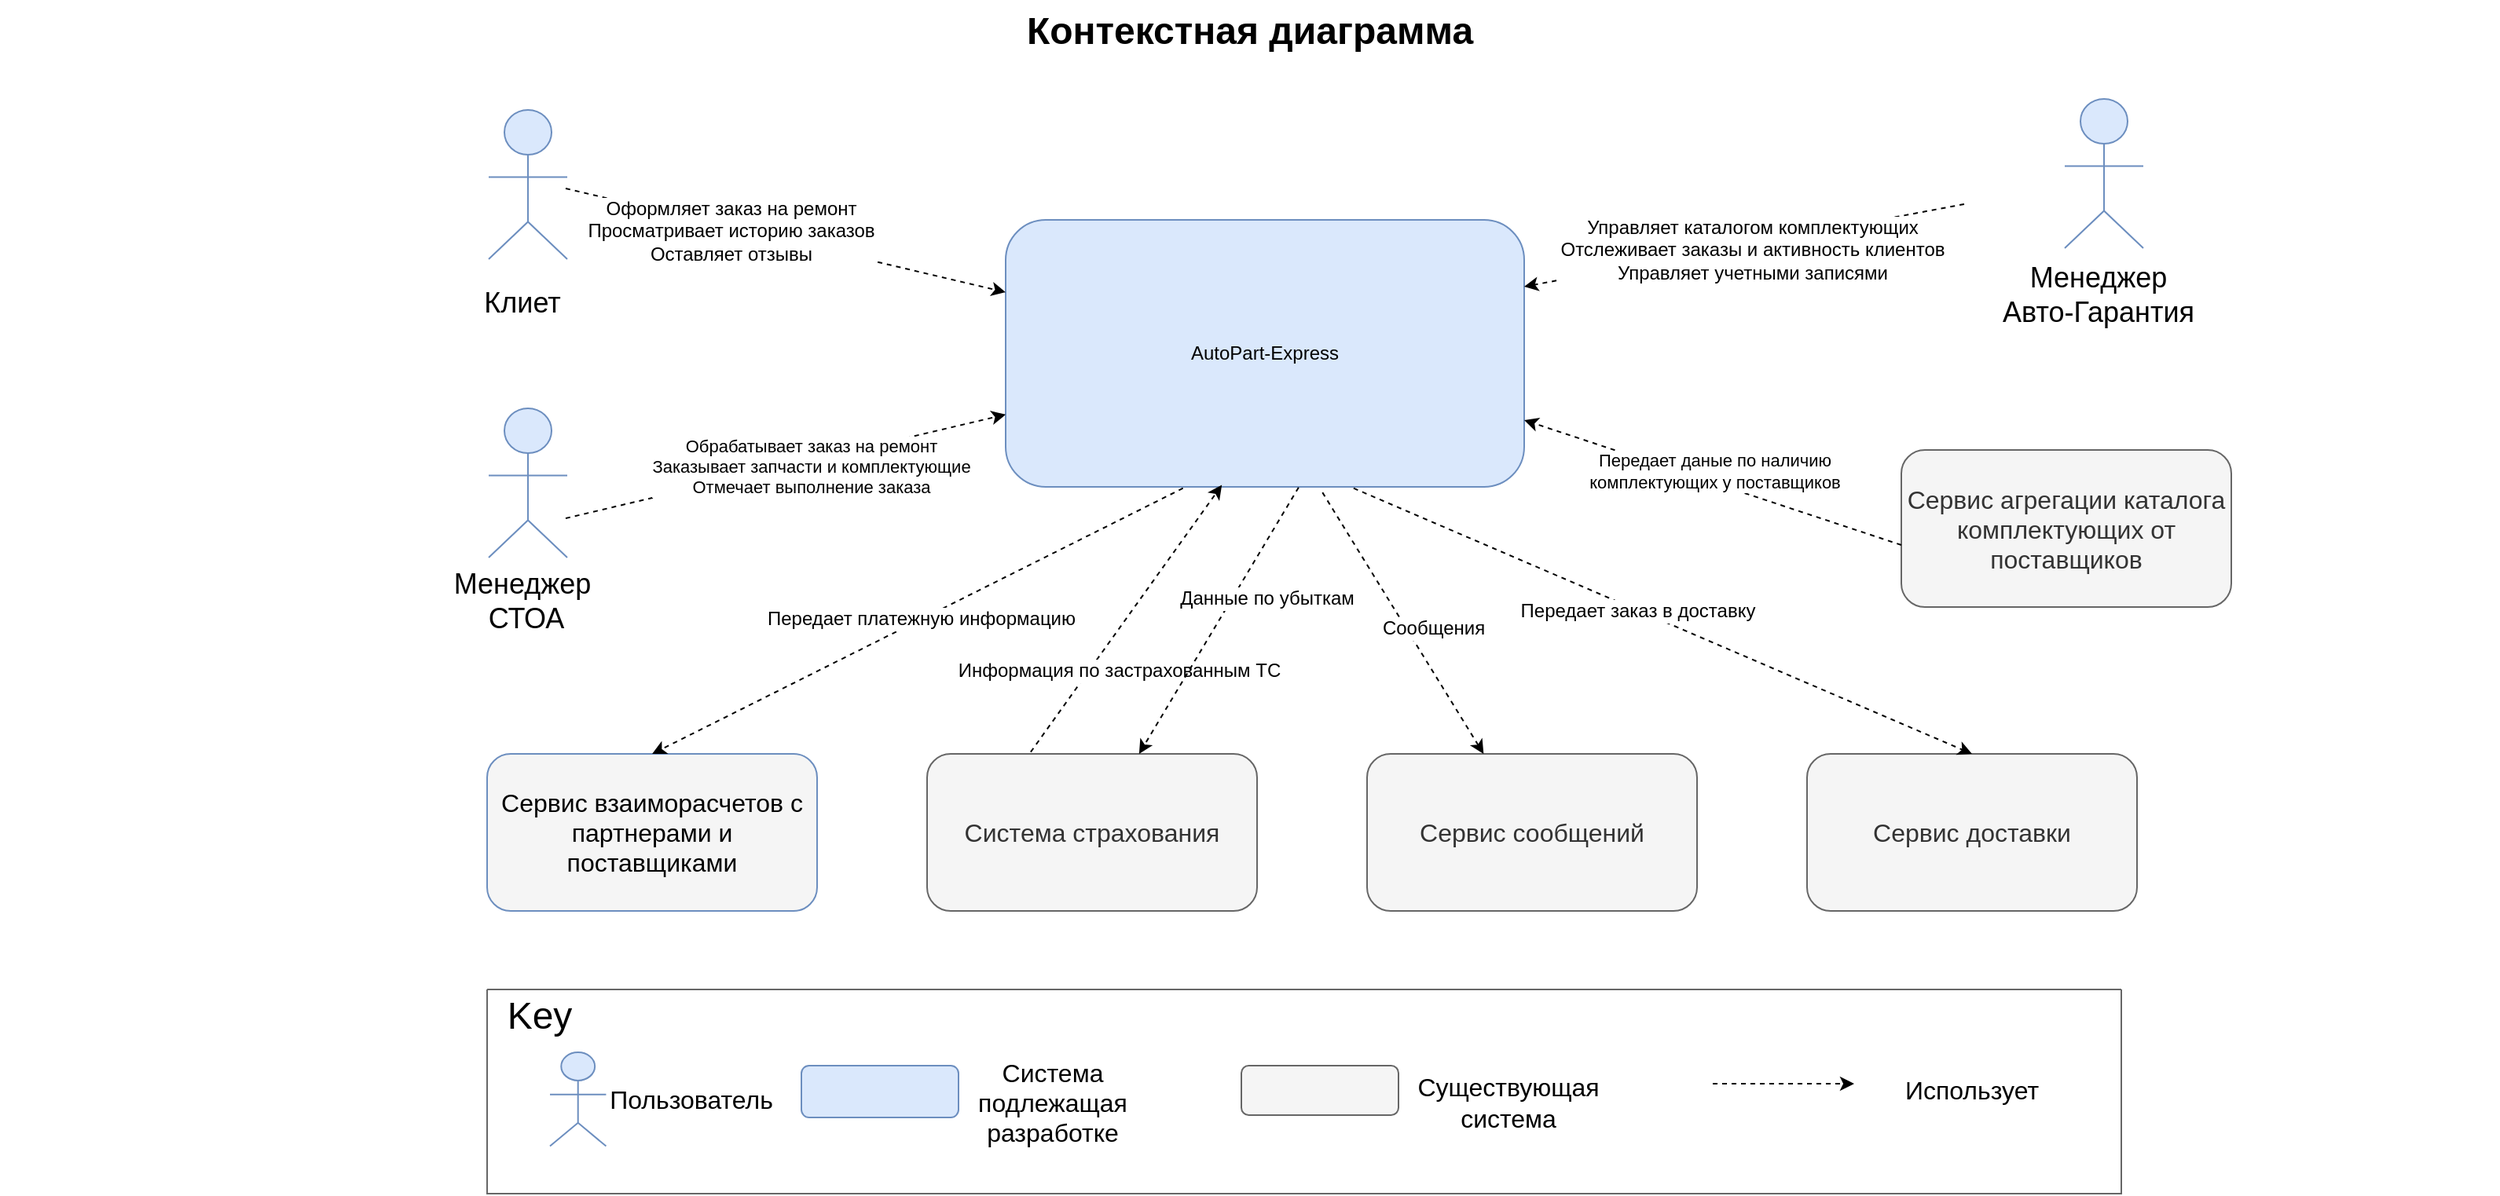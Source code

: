 <mxfile version="22.1.0" type="device">
  <diagram id="6I0OCvxSQrVGMHxT2VVA" name="Page-1">
    <mxGraphModel dx="1562" dy="830" grid="1" gridSize="10" guides="1" tooltips="1" connect="1" arrows="1" fold="1" page="1" pageScale="1" pageWidth="850" pageHeight="1100" math="0" shadow="0">
      <root>
        <mxCell id="0" />
        <mxCell id="1" parent="0" />
        <mxCell id="dKdSaXE48SgPbhcamS2K-63" value="Контекстная диаграмма" style="text;strokeColor=none;fillColor=none;html=1;fontSize=24;fontStyle=1;verticalAlign=middle;align=center;" parent="1" vertex="1">
          <mxGeometry x="50" y="70" width="1590" height="40" as="geometry" />
        </mxCell>
        <mxCell id="9IXI6Jq3zBvFGFt_1Ec7-7" value="" style="group" parent="1" vertex="1" connectable="0">
          <mxGeometry x="1310" y="135" width="150" height="153" as="geometry" />
        </mxCell>
        <mxCell id="9IXI6Jq3zBvFGFt_1Ec7-1" value="" style="html=1;whiteSpace=wrap;fillColor=#dae8fc;shape=mxgraph.archimate3.actor;fontSize=14;strokeColor=#6c8ebf;" parent="9IXI6Jq3zBvFGFt_1Ec7-7" vertex="1">
          <mxGeometry x="54" y="-2" width="50" height="95" as="geometry" />
        </mxCell>
        <mxCell id="9IXI6Jq3zBvFGFt_1Ec7-2" value="&lt;span style=&quot;font-size: 18px;&quot;&gt;Менеджер&lt;br&gt;Авто-Гарантия&lt;/span&gt;" style="text;html=1;align=center;verticalAlign=middle;resizable=0;points=[];autosize=1;strokeColor=none;fillColor=none;container=0;" parent="9IXI6Jq3zBvFGFt_1Ec7-7" vertex="1">
          <mxGeometry y="93" width="150" height="60" as="geometry" />
        </mxCell>
        <mxCell id="9IXI6Jq3zBvFGFt_1Ec7-8" value="" style="group" parent="1" vertex="1" connectable="0">
          <mxGeometry x="347" y="330" width="105" height="153" as="geometry" />
        </mxCell>
        <mxCell id="9IXI6Jq3zBvFGFt_1Ec7-9" value="" style="html=1;whiteSpace=wrap;fillColor=#dae8fc;shape=mxgraph.archimate3.actor;fontSize=14;strokeColor=#6c8ebf;" parent="9IXI6Jq3zBvFGFt_1Ec7-8" vertex="1">
          <mxGeometry x="14" width="50" height="95" as="geometry" />
        </mxCell>
        <mxCell id="9IXI6Jq3zBvFGFt_1Ec7-10" value="&lt;span style=&quot;font-size: 18px;&quot;&gt;Менеджер&lt;br&gt;&amp;nbsp;СТОА&lt;/span&gt;" style="text;html=1;align=center;verticalAlign=middle;resizable=0;points=[];autosize=1;strokeColor=none;fillColor=none;" parent="9IXI6Jq3zBvFGFt_1Ec7-8" vertex="1">
          <mxGeometry x="-20" y="93" width="110" height="60" as="geometry" />
        </mxCell>
        <mxCell id="9IXI6Jq3zBvFGFt_1Ec7-11" value="" style="group" parent="1" vertex="1" connectable="0">
          <mxGeometry x="347" y="140" width="70" height="143" as="geometry" />
        </mxCell>
        <mxCell id="9IXI6Jq3zBvFGFt_1Ec7-12" value="" style="html=1;whiteSpace=wrap;fillColor=#dae8fc;shape=mxgraph.archimate3.actor;fontSize=14;strokeColor=#6c8ebf;" parent="9IXI6Jq3zBvFGFt_1Ec7-11" vertex="1">
          <mxGeometry x="14" width="50" height="95" as="geometry" />
        </mxCell>
        <mxCell id="9IXI6Jq3zBvFGFt_1Ec7-13" value="&lt;font style=&quot;font-size: 18px;&quot;&gt;Клиет&lt;/font&gt;" style="text;html=1;align=center;verticalAlign=middle;resizable=0;points=[];autosize=1;strokeColor=none;fillColor=none;" parent="9IXI6Jq3zBvFGFt_1Ec7-11" vertex="1">
          <mxGeometry y="103" width="70" height="40" as="geometry" />
        </mxCell>
        <mxCell id="9IXI6Jq3zBvFGFt_1Ec7-17" value="AutoPart-Express" style="rounded=1;whiteSpace=wrap;html=1;fillColor=#dae8fc;strokeColor=#6c8ebf;" parent="1" vertex="1">
          <mxGeometry x="690" y="210" width="330" height="170" as="geometry" />
        </mxCell>
        <mxCell id="9IXI6Jq3zBvFGFt_1Ec7-21" value="" style="endArrow=classic;html=1;rounded=0;entryX=1;entryY=0.25;entryDx=0;entryDy=0;dashed=1;" parent="1" target="9IXI6Jq3zBvFGFt_1Ec7-17" edge="1">
          <mxGeometry width="50" height="50" relative="1" as="geometry">
            <mxPoint x="1300" y="200" as="sourcePoint" />
            <mxPoint x="920" y="370" as="targetPoint" />
          </mxGeometry>
        </mxCell>
        <mxCell id="9IXI6Jq3zBvFGFt_1Ec7-45" value="&lt;span style=&quot;font-size: 12px;&quot;&gt;Управляет каталогом комплектующих&lt;br&gt;Отслеживает заказы и активность клиентов&lt;br&gt;Управляет учетными записями&lt;br&gt;&lt;/span&gt;" style="edgeLabel;html=1;align=center;verticalAlign=middle;resizable=0;points=[];" parent="9IXI6Jq3zBvFGFt_1Ec7-21" vertex="1" connectable="0">
          <mxGeometry x="-0.02" y="3" relative="1" as="geometry">
            <mxPoint x="1" as="offset" />
          </mxGeometry>
        </mxCell>
        <mxCell id="9IXI6Jq3zBvFGFt_1Ec7-22" value="" style="endArrow=classic;html=1;rounded=0;dashed=1;" parent="1" target="9IXI6Jq3zBvFGFt_1Ec7-17" edge="1">
          <mxGeometry width="50" height="50" relative="1" as="geometry">
            <mxPoint x="410" y="190" as="sourcePoint" />
            <mxPoint x="920" y="370" as="targetPoint" />
          </mxGeometry>
        </mxCell>
        <mxCell id="9IXI6Jq3zBvFGFt_1Ec7-43" value="&lt;span style=&quot;font-size: 12px;&quot;&gt;Оформляет заказ на ремонт&lt;br&gt;Просматривает историю заказов&lt;br&gt;Оставляет отзывы&lt;br&gt;&lt;/span&gt;" style="edgeLabel;html=1;align=center;verticalAlign=middle;resizable=0;points=[];" parent="9IXI6Jq3zBvFGFt_1Ec7-22" vertex="1" connectable="0">
          <mxGeometry x="-0.256" y="-2" relative="1" as="geometry">
            <mxPoint x="1" as="offset" />
          </mxGeometry>
        </mxCell>
        <mxCell id="9IXI6Jq3zBvFGFt_1Ec7-24" value="" style="endArrow=classic;html=1;rounded=0;dashed=1;" parent="1" target="9IXI6Jq3zBvFGFt_1Ec7-17" edge="1">
          <mxGeometry width="50" height="50" relative="1" as="geometry">
            <mxPoint x="410" y="400" as="sourcePoint" />
            <mxPoint x="930" y="370" as="targetPoint" />
          </mxGeometry>
        </mxCell>
        <mxCell id="9IXI6Jq3zBvFGFt_1Ec7-44" value="Обрабатывает заказ на ремонт&lt;br&gt;Заказывает запчасти и комплектующие&lt;br&gt;Отмечает выполнение заказа" style="edgeLabel;html=1;align=center;verticalAlign=middle;resizable=0;points=[];" parent="9IXI6Jq3zBvFGFt_1Ec7-24" vertex="1" connectable="0">
          <mxGeometry x="0.1" y="-3" relative="1" as="geometry">
            <mxPoint x="1" as="offset" />
          </mxGeometry>
        </mxCell>
        <mxCell id="9IXI6Jq3zBvFGFt_1Ec7-25" value="&lt;font size=&quot;3&quot;&gt;Сервис взаиморасчетов с партнерами и поставщиками&lt;/font&gt;" style="rounded=1;whiteSpace=wrap;html=1;fillColor=#F5F5F5;strokeColor=#6c8ebf;" parent="1" vertex="1">
          <mxGeometry x="360" y="550" width="210" height="100" as="geometry" />
        </mxCell>
        <mxCell id="9IXI6Jq3zBvFGFt_1Ec7-26" value="&lt;font size=&quot;3&quot;&gt;Сервис доставки&lt;/font&gt;" style="rounded=1;whiteSpace=wrap;html=1;fillColor=#f5f5f5;strokeColor=#666666;fontColor=#333333;" parent="1" vertex="1">
          <mxGeometry x="1200" y="550" width="210" height="100" as="geometry" />
        </mxCell>
        <mxCell id="9IXI6Jq3zBvFGFt_1Ec7-27" value="" style="endArrow=classic;html=1;rounded=0;entryX=0.5;entryY=0;entryDx=0;entryDy=0;exitX=0.342;exitY=1.005;exitDx=0;exitDy=0;exitPerimeter=0;dashed=1;" parent="1" source="9IXI6Jq3zBvFGFt_1Ec7-17" target="9IXI6Jq3zBvFGFt_1Ec7-25" edge="1">
          <mxGeometry width="50" height="50" relative="1" as="geometry">
            <mxPoint x="880" y="420" as="sourcePoint" />
            <mxPoint x="930" y="370" as="targetPoint" />
          </mxGeometry>
        </mxCell>
        <mxCell id="9IXI6Jq3zBvFGFt_1Ec7-41" value="&lt;font style=&quot;font-size: 12px;&quot;&gt;Передает платежную информацию&lt;/font&gt;" style="edgeLabel;html=1;align=center;verticalAlign=middle;resizable=0;points=[];" parent="9IXI6Jq3zBvFGFt_1Ec7-27" vertex="1" connectable="0">
          <mxGeometry x="-0.013" y="-1" relative="1" as="geometry">
            <mxPoint as="offset" />
          </mxGeometry>
        </mxCell>
        <mxCell id="9IXI6Jq3zBvFGFt_1Ec7-28" value="" style="endArrow=classic;html=1;rounded=0;entryX=0.5;entryY=0;entryDx=0;entryDy=0;exitX=0.671;exitY=1.005;exitDx=0;exitDy=0;exitPerimeter=0;dashed=1;" parent="1" source="9IXI6Jq3zBvFGFt_1Ec7-17" target="9IXI6Jq3zBvFGFt_1Ec7-26" edge="1">
          <mxGeometry width="50" height="50" relative="1" as="geometry">
            <mxPoint x="880" y="420" as="sourcePoint" />
            <mxPoint x="930" y="370" as="targetPoint" />
          </mxGeometry>
        </mxCell>
        <mxCell id="9IXI6Jq3zBvFGFt_1Ec7-42" value="&lt;span style=&quot;font-size: 12px;&quot;&gt;Передает заказ в доставку&lt;/span&gt;" style="edgeLabel;html=1;align=center;verticalAlign=middle;resizable=0;points=[];" parent="9IXI6Jq3zBvFGFt_1Ec7-28" vertex="1" connectable="0">
          <mxGeometry x="-0.082" relative="1" as="geometry">
            <mxPoint as="offset" />
          </mxGeometry>
        </mxCell>
        <mxCell id="9IXI6Jq3zBvFGFt_1Ec7-29" value="" style="swimlane;startSize=0;fillColor=#f5f5f5;fontColor=#333333;strokeColor=#666666;" parent="1" vertex="1">
          <mxGeometry x="360" y="700" width="1040" height="130" as="geometry" />
        </mxCell>
        <mxCell id="9IXI6Jq3zBvFGFt_1Ec7-34" value="Пользователь" style="text;html=1;strokeColor=none;fillColor=none;align=center;verticalAlign=middle;whiteSpace=wrap;rounded=0;fontSize=16;" parent="9IXI6Jq3zBvFGFt_1Ec7-29" vertex="1">
          <mxGeometry x="100" y="54.9" width="60" height="30" as="geometry" />
        </mxCell>
        <mxCell id="9IXI6Jq3zBvFGFt_1Ec7-35" value="" style="rounded=1;whiteSpace=wrap;html=1;fillColor=#dae8fc;strokeColor=#6c8ebf;" parent="9IXI6Jq3zBvFGFt_1Ec7-29" vertex="1">
          <mxGeometry x="200" y="48.5" width="100" height="33" as="geometry" />
        </mxCell>
        <mxCell id="9IXI6Jq3zBvFGFt_1Ec7-36" value="Система&lt;br&gt;подлежащая&lt;br&gt;разработке" style="text;html=1;strokeColor=none;fillColor=none;align=center;verticalAlign=middle;whiteSpace=wrap;rounded=0;fontSize=16;" parent="9IXI6Jq3zBvFGFt_1Ec7-29" vertex="1">
          <mxGeometry x="330" y="41.5" width="60" height="61.5" as="geometry" />
        </mxCell>
        <mxCell id="9IXI6Jq3zBvFGFt_1Ec7-37" value="" style="rounded=1;whiteSpace=wrap;html=1;fillColor=#f5f5f5;strokeColor=#666666;fontColor=#333333;" parent="9IXI6Jq3zBvFGFt_1Ec7-29" vertex="1">
          <mxGeometry x="480" y="48.5" width="100" height="31.5" as="geometry" />
        </mxCell>
        <mxCell id="9IXI6Jq3zBvFGFt_1Ec7-38" value="Существующая&lt;br&gt;система" style="text;html=1;strokeColor=none;fillColor=none;align=center;verticalAlign=middle;whiteSpace=wrap;rounded=0;fontSize=16;" parent="9IXI6Jq3zBvFGFt_1Ec7-29" vertex="1">
          <mxGeometry x="620" y="41.5" width="60" height="61.5" as="geometry" />
        </mxCell>
        <mxCell id="9IXI6Jq3zBvFGFt_1Ec7-39" value="" style="endArrow=classic;html=1;rounded=0;dashed=1;" parent="9IXI6Jq3zBvFGFt_1Ec7-29" edge="1">
          <mxGeometry width="50" height="50" relative="1" as="geometry">
            <mxPoint x="780" y="60" as="sourcePoint" />
            <mxPoint x="870" y="60" as="targetPoint" />
          </mxGeometry>
        </mxCell>
        <mxCell id="9IXI6Jq3zBvFGFt_1Ec7-40" value="Использует" style="text;html=1;strokeColor=none;fillColor=none;align=center;verticalAlign=middle;whiteSpace=wrap;rounded=0;fontSize=16;" parent="9IXI6Jq3zBvFGFt_1Ec7-29" vertex="1">
          <mxGeometry x="915" y="33.5" width="60" height="61.5" as="geometry" />
        </mxCell>
        <mxCell id="9IXI6Jq3zBvFGFt_1Ec7-30" value="&lt;span style=&quot;font-size: 24px;&quot;&gt;Key&lt;/span&gt;" style="text;html=1;align=center;verticalAlign=middle;resizable=0;points=[];autosize=1;strokeColor=none;fillColor=none;" parent="1" vertex="1">
          <mxGeometry x="363" y="697" width="60" height="40" as="geometry" />
        </mxCell>
        <mxCell id="9IXI6Jq3zBvFGFt_1Ec7-31" value="" style="group" parent="1" vertex="1" connectable="0">
          <mxGeometry x="390" y="740" width="50" height="90" as="geometry" />
        </mxCell>
        <mxCell id="9IXI6Jq3zBvFGFt_1Ec7-32" value="" style="html=1;whiteSpace=wrap;fillColor=#dae8fc;shape=mxgraph.archimate3.actor;fontSize=14;strokeColor=#6c8ebf;" parent="9IXI6Jq3zBvFGFt_1Ec7-31" vertex="1">
          <mxGeometry x="10" width="35.714" height="59.79" as="geometry" />
        </mxCell>
        <mxCell id="m3exK8MYxqiLHc6SURar-1" value="&lt;font size=&quot;3&quot;&gt;Система страхования&lt;/font&gt;" style="rounded=1;whiteSpace=wrap;html=1;fillColor=#f5f5f5;strokeColor=#666666;fontColor=#333333;" parent="1" vertex="1">
          <mxGeometry x="640" y="550" width="210" height="100" as="geometry" />
        </mxCell>
        <mxCell id="m3exK8MYxqiLHc6SURar-2" value="" style="endArrow=classic;html=1;rounded=0;entryX=0.417;entryY=0.993;entryDx=0;entryDy=0;exitX=0.314;exitY=-0.012;exitDx=0;exitDy=0;exitPerimeter=0;dashed=1;entryPerimeter=0;" parent="1" source="m3exK8MYxqiLHc6SURar-1" target="9IXI6Jq3zBvFGFt_1Ec7-17" edge="1">
          <mxGeometry width="50" height="50" relative="1" as="geometry">
            <mxPoint x="813" y="391" as="sourcePoint" />
            <mxPoint x="565" y="550" as="targetPoint" />
          </mxGeometry>
        </mxCell>
        <mxCell id="m3exK8MYxqiLHc6SURar-3" value="&lt;span style=&quot;font-size: 12px;&quot;&gt;Информация по застрахованным ТС&lt;/span&gt;" style="edgeLabel;html=1;align=center;verticalAlign=middle;resizable=0;points=[];" parent="m3exK8MYxqiLHc6SURar-2" vertex="1" connectable="0">
          <mxGeometry x="-0.013" y="-1" relative="1" as="geometry">
            <mxPoint x="-5" y="31" as="offset" />
          </mxGeometry>
        </mxCell>
        <mxCell id="m3exK8MYxqiLHc6SURar-4" value="" style="endArrow=classic;html=1;rounded=0;dashed=1;exitX=0.565;exitY=1.002;exitDx=0;exitDy=0;exitPerimeter=0;" parent="1" source="9IXI6Jq3zBvFGFt_1Ec7-17" target="m3exK8MYxqiLHc6SURar-1" edge="1">
          <mxGeometry width="50" height="50" relative="1" as="geometry">
            <mxPoint x="920" y="410" as="sourcePoint" />
            <mxPoint x="878" y="540" as="targetPoint" />
          </mxGeometry>
        </mxCell>
        <mxCell id="m3exK8MYxqiLHc6SURar-5" value="&lt;span style=&quot;font-size: 12px;&quot;&gt;Данные по убыткам&lt;/span&gt;" style="edgeLabel;html=1;align=center;verticalAlign=middle;resizable=0;points=[];" parent="m3exK8MYxqiLHc6SURar-4" vertex="1" connectable="0">
          <mxGeometry x="-0.013" y="-1" relative="1" as="geometry">
            <mxPoint x="30" y="-13" as="offset" />
          </mxGeometry>
        </mxCell>
        <mxCell id="SV_r1IeVviRbuH0XGnZn-1" value="&lt;font size=&quot;3&quot;&gt;Сервис сообщений&lt;/font&gt;" style="rounded=1;whiteSpace=wrap;html=1;fillColor=#f5f5f5;strokeColor=#666666;fontColor=#333333;" parent="1" vertex="1">
          <mxGeometry x="920" y="550" width="210" height="100" as="geometry" />
        </mxCell>
        <mxCell id="SV_r1IeVviRbuH0XGnZn-2" value="" style="endArrow=classic;html=1;rounded=0;dashed=1;exitX=0.611;exitY=1.021;exitDx=0;exitDy=0;exitPerimeter=0;" parent="1" source="9IXI6Jq3zBvFGFt_1Ec7-17" target="SV_r1IeVviRbuH0XGnZn-1" edge="1">
          <mxGeometry width="50" height="50" relative="1" as="geometry">
            <mxPoint x="886" y="390" as="sourcePoint" />
            <mxPoint x="754" y="560" as="targetPoint" />
          </mxGeometry>
        </mxCell>
        <mxCell id="SV_r1IeVviRbuH0XGnZn-3" value="&lt;span style=&quot;font-size: 12px;&quot;&gt;Сообщения&lt;/span&gt;" style="edgeLabel;html=1;align=center;verticalAlign=middle;resizable=0;points=[];" parent="SV_r1IeVviRbuH0XGnZn-2" vertex="1" connectable="0">
          <mxGeometry x="-0.013" y="-1" relative="1" as="geometry">
            <mxPoint x="20" y="4" as="offset" />
          </mxGeometry>
        </mxCell>
        <mxCell id="mmSr5gnbgFXQSEOxg7za-1" value="&lt;font size=&quot;3&quot;&gt;Сервис агрегации каталога комплектующих от поставщиков&lt;/font&gt;" style="rounded=1;whiteSpace=wrap;html=1;fillColor=#f5f5f5;strokeColor=#666666;fontColor=#333333;" vertex="1" parent="1">
          <mxGeometry x="1260" y="356.5" width="210" height="100" as="geometry" />
        </mxCell>
        <mxCell id="mmSr5gnbgFXQSEOxg7za-6" value="" style="endArrow=classic;html=1;rounded=0;dashed=1;entryX=1;entryY=0.75;entryDx=0;entryDy=0;" edge="1" parent="1" target="9IXI6Jq3zBvFGFt_1Ec7-17">
          <mxGeometry width="50" height="50" relative="1" as="geometry">
            <mxPoint x="1260" y="417" as="sourcePoint" />
            <mxPoint x="1540" y="483" as="targetPoint" />
          </mxGeometry>
        </mxCell>
        <mxCell id="mmSr5gnbgFXQSEOxg7za-7" value="Передает даные по наличию &lt;br&gt;комплектующих у поставщиков" style="edgeLabel;html=1;align=center;verticalAlign=middle;resizable=0;points=[];" vertex="1" connectable="0" parent="mmSr5gnbgFXQSEOxg7za-6">
          <mxGeometry x="-0.256" y="-2" relative="1" as="geometry">
            <mxPoint x="-31" y="-16" as="offset" />
          </mxGeometry>
        </mxCell>
      </root>
    </mxGraphModel>
  </diagram>
</mxfile>
